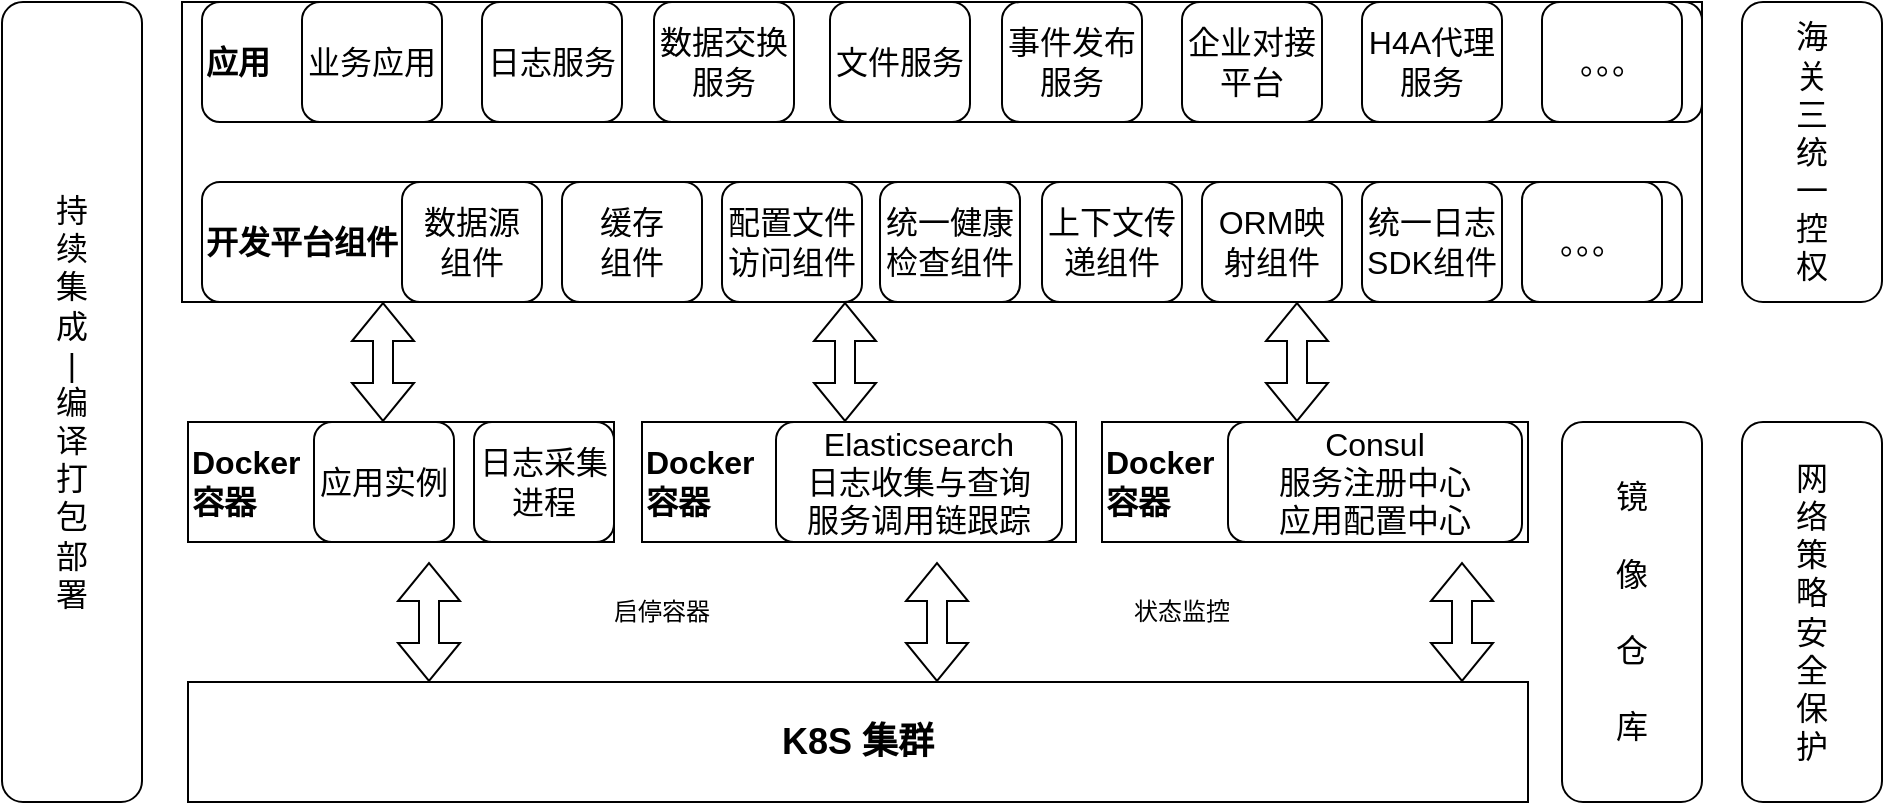 <mxfile version="26.0.2">
  <diagram name="第 1 页" id="ejmgJxEMXU4kOlRH_wkN">
    <mxGraphModel dx="2261" dy="707" grid="1" gridSize="10" guides="1" tooltips="1" connect="1" arrows="1" fold="1" page="1" pageScale="1" pageWidth="827" pageHeight="1169" math="0" shadow="0">
      <root>
        <mxCell id="0" />
        <mxCell id="1" parent="0" />
        <mxCell id="yd2SGkA0InAKMeZgdyea-33" value="" style="rounded=0;whiteSpace=wrap;html=1;verticalAlign=top;fontSize=16;fontStyle=1" vertex="1" parent="1">
          <mxGeometry x="40" y="210" width="760" height="150" as="geometry" />
        </mxCell>
        <mxCell id="yd2SGkA0InAKMeZgdyea-1" value="开发平台组件" style="rounded=1;whiteSpace=wrap;html=1;align=left;fontSize=16;fontStyle=1" vertex="1" parent="1">
          <mxGeometry x="50" y="300" width="740" height="60" as="geometry" />
        </mxCell>
        <mxCell id="yd2SGkA0InAKMeZgdyea-2" value="&lt;font style=&quot;font-size: 18px;&quot;&gt;K8S 集群&lt;/font&gt;" style="rounded=0;whiteSpace=wrap;html=1;fontStyle=1" vertex="1" parent="1">
          <mxGeometry x="43" y="550" width="670" height="60" as="geometry" />
        </mxCell>
        <mxCell id="yd2SGkA0InAKMeZgdyea-3" value="&lt;span&gt;Docker&lt;/span&gt;&lt;div&gt;&lt;span&gt;容器&lt;/span&gt;&lt;/div&gt;" style="rounded=0;whiteSpace=wrap;html=1;align=left;fontSize=16;fontStyle=1" vertex="1" parent="1">
          <mxGeometry x="43" y="420" width="213" height="60" as="geometry" />
        </mxCell>
        <mxCell id="yd2SGkA0InAKMeZgdyea-4" value="&lt;font&gt;应用实例&lt;/font&gt;" style="rounded=1;whiteSpace=wrap;html=1;fontSize=16;" vertex="1" parent="1">
          <mxGeometry x="106" y="420" width="70" height="60" as="geometry" />
        </mxCell>
        <mxCell id="yd2SGkA0InAKMeZgdyea-5" value="&lt;font&gt;日志采集进程&lt;/font&gt;" style="rounded=1;whiteSpace=wrap;html=1;fontSize=16;" vertex="1" parent="1">
          <mxGeometry x="186" y="420" width="70" height="60" as="geometry" />
        </mxCell>
        <mxCell id="yd2SGkA0InAKMeZgdyea-6" value="&lt;span&gt;Docker&lt;/span&gt;&lt;div&gt;&lt;span&gt;容器&lt;/span&gt;&lt;/div&gt;" style="rounded=0;whiteSpace=wrap;html=1;align=left;fontSize=16;fontStyle=1" vertex="1" parent="1">
          <mxGeometry x="270" y="420" width="217" height="60" as="geometry" />
        </mxCell>
        <mxCell id="yd2SGkA0InAKMeZgdyea-7" value="&lt;font&gt;Elasticsearch&lt;/font&gt;&lt;div&gt;&lt;font&gt;日志收集与查询&lt;/font&gt;&lt;div&gt;服务调用链跟踪&lt;/div&gt;&lt;/div&gt;" style="rounded=1;whiteSpace=wrap;html=1;fontSize=16;" vertex="1" parent="1">
          <mxGeometry x="337" y="420" width="143" height="60" as="geometry" />
        </mxCell>
        <mxCell id="yd2SGkA0InAKMeZgdyea-16" value="&lt;span&gt;Docker&lt;/span&gt;&lt;div&gt;&lt;span&gt;容器&lt;/span&gt;&lt;/div&gt;" style="rounded=0;whiteSpace=wrap;html=1;align=left;fontSize=16;fontStyle=1" vertex="1" parent="1">
          <mxGeometry x="500" y="420" width="213" height="60" as="geometry" />
        </mxCell>
        <mxCell id="yd2SGkA0InAKMeZgdyea-17" value="&lt;font&gt;Consul&lt;/font&gt;&lt;div&gt;服务注册中心&lt;/div&gt;&lt;div&gt;应用配置中心&lt;/div&gt;" style="rounded=1;whiteSpace=wrap;html=1;fontSize=16;" vertex="1" parent="1">
          <mxGeometry x="563" y="420" width="147" height="60" as="geometry" />
        </mxCell>
        <mxCell id="yd2SGkA0InAKMeZgdyea-20" value="" style="shape=flexArrow;endArrow=classic;startArrow=classic;html=1;rounded=0;" edge="1" parent="1">
          <mxGeometry width="100" height="100" relative="1" as="geometry">
            <mxPoint x="163.5" y="550" as="sourcePoint" />
            <mxPoint x="163.5" y="490" as="targetPoint" />
          </mxGeometry>
        </mxCell>
        <mxCell id="yd2SGkA0InAKMeZgdyea-21" value="" style="shape=flexArrow;endArrow=classic;startArrow=classic;html=1;rounded=0;" edge="1" parent="1">
          <mxGeometry width="100" height="100" relative="1" as="geometry">
            <mxPoint x="417.5" y="550" as="sourcePoint" />
            <mxPoint x="417.5" y="490" as="targetPoint" />
          </mxGeometry>
        </mxCell>
        <mxCell id="yd2SGkA0InAKMeZgdyea-22" value="" style="shape=flexArrow;endArrow=classic;startArrow=classic;html=1;rounded=0;" edge="1" parent="1">
          <mxGeometry width="100" height="100" relative="1" as="geometry">
            <mxPoint x="680" y="550" as="sourcePoint" />
            <mxPoint x="680" y="490" as="targetPoint" />
          </mxGeometry>
        </mxCell>
        <mxCell id="yd2SGkA0InAKMeZgdyea-23" value="镜&lt;div&gt;&lt;br&gt;&lt;div&gt;像&lt;/div&gt;&lt;div&gt;&lt;br&gt;&lt;/div&gt;&lt;div&gt;仓&lt;/div&gt;&lt;div&gt;&lt;br&gt;&lt;/div&gt;&lt;div&gt;库&lt;/div&gt;&lt;/div&gt;" style="rounded=1;whiteSpace=wrap;html=1;fontSize=16;" vertex="1" parent="1">
          <mxGeometry x="730" y="420" width="70" height="190" as="geometry" />
        </mxCell>
        <mxCell id="yd2SGkA0InAKMeZgdyea-25" value="" style="shape=flexArrow;endArrow=classic;startArrow=classic;html=1;rounded=0;" edge="1" parent="1">
          <mxGeometry width="100" height="100" relative="1" as="geometry">
            <mxPoint x="140.5" y="420" as="sourcePoint" />
            <mxPoint x="140.5" y="360" as="targetPoint" />
          </mxGeometry>
        </mxCell>
        <mxCell id="yd2SGkA0InAKMeZgdyea-26" value="" style="shape=flexArrow;endArrow=classic;startArrow=classic;html=1;rounded=0;" edge="1" parent="1">
          <mxGeometry width="100" height="100" relative="1" as="geometry">
            <mxPoint x="371.5" y="420" as="sourcePoint" />
            <mxPoint x="371.5" y="360" as="targetPoint" />
          </mxGeometry>
        </mxCell>
        <mxCell id="yd2SGkA0InAKMeZgdyea-27" value="" style="shape=flexArrow;endArrow=classic;startArrow=classic;html=1;rounded=0;" edge="1" parent="1">
          <mxGeometry width="100" height="100" relative="1" as="geometry">
            <mxPoint x="597.5" y="420" as="sourcePoint" />
            <mxPoint x="597.5" y="360" as="targetPoint" />
          </mxGeometry>
        </mxCell>
        <mxCell id="yd2SGkA0InAKMeZgdyea-30" value="启停容器" style="text;strokeColor=none;align=center;fillColor=none;html=1;verticalAlign=middle;whiteSpace=wrap;rounded=0;" vertex="1" parent="1">
          <mxGeometry x="250" y="500" width="60" height="30" as="geometry" />
        </mxCell>
        <mxCell id="yd2SGkA0InAKMeZgdyea-31" value="状态监控" style="text;strokeColor=none;align=center;fillColor=none;html=1;verticalAlign=middle;whiteSpace=wrap;rounded=0;" vertex="1" parent="1">
          <mxGeometry x="510" y="500" width="60" height="30" as="geometry" />
        </mxCell>
        <mxCell id="yd2SGkA0InAKMeZgdyea-34" value="&lt;font&gt;数据源&lt;/font&gt;&lt;div&gt;&lt;font&gt;组件&lt;/font&gt;&lt;/div&gt;" style="rounded=1;whiteSpace=wrap;html=1;fontSize=16;" vertex="1" parent="1">
          <mxGeometry x="150" y="300" width="70" height="60" as="geometry" />
        </mxCell>
        <mxCell id="yd2SGkA0InAKMeZgdyea-35" value="缓存&lt;br&gt;&lt;div&gt;&lt;font&gt;组件&lt;/font&gt;&lt;/div&gt;" style="rounded=1;whiteSpace=wrap;html=1;fontSize=16;" vertex="1" parent="1">
          <mxGeometry x="230" y="300" width="70" height="60" as="geometry" />
        </mxCell>
        <mxCell id="yd2SGkA0InAKMeZgdyea-36" value="配置文件&lt;br&gt;&lt;div&gt;&lt;font&gt;访问组件&lt;/font&gt;&lt;/div&gt;" style="rounded=1;whiteSpace=wrap;html=1;fontSize=16;" vertex="1" parent="1">
          <mxGeometry x="310" y="300" width="70" height="60" as="geometry" />
        </mxCell>
        <mxCell id="yd2SGkA0InAKMeZgdyea-37" value="&lt;div&gt;&lt;font&gt;统一健康&lt;/font&gt;&lt;/div&gt;&lt;div&gt;&lt;font&gt;检查&lt;/font&gt;&lt;span style=&quot;color: rgba(0, 0, 0, 0); font-family: monospace; font-size: 0px; text-align: start; white-space: nowrap; background-color: transparent;&quot;&gt;%3CmxGraphModel%3E%3Croot%3E%3CmxCell%20id%3D%220%22%2F%3E%3CmxCell%20id%3D%221%22%20parent%3D%220%22%2F%3E%3CmxCell%20id%3D%222%22%20value%3D%22%E9%85%8D%E7%BD%AE%E6%96%87%E4%BB%B6%26lt%3Bbr%26gt%3B%26lt%3Bdiv%26gt%3B%26lt%3Bfont%26gt%3B%E8%AE%BF%E9%97%AE%E7%BB%84%E4%BB%B6%26lt%3B%2Ffont%26gt%3B%26lt%3B%2Fdiv%26gt%3B%22%20style%3D%22rounded%3D1%3BwhiteSpace%3Dwrap%3Bhtml%3D1%3BfontSize%3D16%3B%22%20vertex%3D%221%22%20parent%3D%221%22%3E%3CmxGeometry%20x%3D%22300%22%20y%3D%22300%22%20width%3D%2270%22%20height%3D%2260%22%20as%3D%22geometry%22%2F%3E%3C%2FmxCell%3E%3C%2Froot%3E%3C%2FmxGraphModel%3E&lt;/span&gt;&lt;span style=&quot;color: rgba(0, 0, 0, 0); font-family: monospace; font-size: 0px; text-align: start; white-space: nowrap; background-color: transparent;&quot;&gt;%3CmxGraphModel%3E%3Croot%3E%3CmxCell%20id%3D%220%22%2F%3E%3CmxCell%20id%3D%221%22%20parent%3D%220%22%2F%3E%3CmxCell%20id%3D%222%22%20value%3D%22%E9%85%8D%E7%BD%AE%E6%96%87%E4%BB%B6%26lt%3Bbr%26gt%3B%26lt%3Bdiv%26gt%3B%26lt%3Bfont%26gt%3B%E8%AE%BF%E9%97%AE%E7%BB%84%E4%BB%B6%26lt%3B%2Ffont%26gt%3B%26lt%3B%2Fdiv%26gt%3B%22%20style%3D%22rounded%3D1%3BwhiteSpace%3Dwrap%3Bhtml%3D1%3BfontSize%3D16%3B%22%20vertex%3D%221%22%20parent%3D%221%22%3E%3CmxGeometry%20x%3D%22300%22%20y%3D%22300%22%20width%3D%2270%22%20height%3D%2260%22%20as%3D%22geometry%22%2F%3E%3C%2FmxCell%3E%3C%2Froot%3E%3C%2FmxGraphModel%3E&lt;/span&gt;&lt;span style=&quot;background-color: transparent;&quot;&gt;组件&lt;/span&gt;&lt;/div&gt;" style="rounded=1;whiteSpace=wrap;html=1;fontSize=16;" vertex="1" parent="1">
          <mxGeometry x="389" y="300" width="70" height="60" as="geometry" />
        </mxCell>
        <mxCell id="yd2SGkA0InAKMeZgdyea-38" value="&lt;div&gt;&lt;font&gt;上下文传递组件&lt;/font&gt;&lt;/div&gt;" style="rounded=1;whiteSpace=wrap;html=1;fontSize=16;" vertex="1" parent="1">
          <mxGeometry x="470" y="300" width="70" height="60" as="geometry" />
        </mxCell>
        <mxCell id="yd2SGkA0InAKMeZgdyea-39" value="&lt;div&gt;&lt;font&gt;ORM映射组件&lt;/font&gt;&lt;/div&gt;" style="rounded=1;whiteSpace=wrap;html=1;fontSize=16;" vertex="1" parent="1">
          <mxGeometry x="550" y="300" width="70" height="60" as="geometry" />
        </mxCell>
        <mxCell id="yd2SGkA0InAKMeZgdyea-40" value="&lt;div&gt;&lt;font&gt;统一日志&lt;/font&gt;&lt;/div&gt;&lt;div&gt;&lt;font&gt;SDK组件&lt;/font&gt;&lt;/div&gt;" style="rounded=1;whiteSpace=wrap;html=1;fontSize=16;" vertex="1" parent="1">
          <mxGeometry x="630" y="300" width="70" height="60" as="geometry" />
        </mxCell>
        <mxCell id="yd2SGkA0InAKMeZgdyea-41" value="&lt;div&gt;。。。&lt;/div&gt;" style="rounded=1;whiteSpace=wrap;html=1;fontSize=16;" vertex="1" parent="1">
          <mxGeometry x="710" y="300" width="70" height="60" as="geometry" />
        </mxCell>
        <mxCell id="yd2SGkA0InAKMeZgdyea-50" value="应用" style="rounded=1;whiteSpace=wrap;html=1;align=left;fontSize=16;fontStyle=1" vertex="1" parent="1">
          <mxGeometry x="50" y="210" width="750" height="60" as="geometry" />
        </mxCell>
        <mxCell id="yd2SGkA0InAKMeZgdyea-42" value="业务应用" style="rounded=1;whiteSpace=wrap;html=1;fontSize=16;" vertex="1" parent="1">
          <mxGeometry x="100" y="210" width="70" height="60" as="geometry" />
        </mxCell>
        <mxCell id="yd2SGkA0InAKMeZgdyea-43" value="日志服务" style="rounded=1;whiteSpace=wrap;html=1;fontSize=16;" vertex="1" parent="1">
          <mxGeometry x="190" y="210" width="70" height="60" as="geometry" />
        </mxCell>
        <mxCell id="yd2SGkA0InAKMeZgdyea-44" value="数据交换服务" style="rounded=1;whiteSpace=wrap;html=1;fontSize=16;" vertex="1" parent="1">
          <mxGeometry x="276" y="210" width="70" height="60" as="geometry" />
        </mxCell>
        <mxCell id="yd2SGkA0InAKMeZgdyea-45" value="文件服务" style="rounded=1;whiteSpace=wrap;html=1;fontSize=16;" vertex="1" parent="1">
          <mxGeometry x="364" y="210" width="70" height="60" as="geometry" />
        </mxCell>
        <mxCell id="yd2SGkA0InAKMeZgdyea-46" value="事件发布服务" style="rounded=1;whiteSpace=wrap;html=1;fontSize=16;" vertex="1" parent="1">
          <mxGeometry x="450" y="210" width="70" height="60" as="geometry" />
        </mxCell>
        <mxCell id="yd2SGkA0InAKMeZgdyea-47" value="企业对接平台" style="rounded=1;whiteSpace=wrap;html=1;fontSize=16;" vertex="1" parent="1">
          <mxGeometry x="540" y="210" width="70" height="60" as="geometry" />
        </mxCell>
        <mxCell id="yd2SGkA0InAKMeZgdyea-48" value="H4A代理服务" style="rounded=1;whiteSpace=wrap;html=1;fontSize=16;" vertex="1" parent="1">
          <mxGeometry x="630" y="210" width="70" height="60" as="geometry" />
        </mxCell>
        <mxCell id="yd2SGkA0InAKMeZgdyea-49" value="。。。" style="rounded=1;whiteSpace=wrap;html=1;fontSize=16;" vertex="1" parent="1">
          <mxGeometry x="720" y="210" width="70" height="60" as="geometry" />
        </mxCell>
        <mxCell id="yd2SGkA0InAKMeZgdyea-52" value="持&lt;div&gt;续&lt;/div&gt;&lt;div&gt;集&lt;/div&gt;&lt;div&gt;成&lt;/div&gt;&lt;div&gt;|&lt;/div&gt;&lt;div&gt;编&lt;/div&gt;&lt;div&gt;译&lt;/div&gt;&lt;div&gt;打&lt;/div&gt;&lt;div&gt;包&lt;/div&gt;&lt;div&gt;部&lt;/div&gt;&lt;div&gt;署&lt;/div&gt;" style="rounded=1;whiteSpace=wrap;html=1;fontSize=16;" vertex="1" parent="1">
          <mxGeometry x="-50" y="210" width="70" height="400" as="geometry" />
        </mxCell>
        <mxCell id="yd2SGkA0InAKMeZgdyea-53" value="海&lt;div&gt;关&lt;/div&gt;&lt;div&gt;三&lt;/div&gt;&lt;div&gt;统&lt;/div&gt;&lt;div&gt;一&lt;/div&gt;&lt;div&gt;控&lt;/div&gt;&lt;div&gt;权&lt;/div&gt;" style="rounded=1;whiteSpace=wrap;html=1;fontSize=16;" vertex="1" parent="1">
          <mxGeometry x="820" y="210" width="70" height="150" as="geometry" />
        </mxCell>
        <mxCell id="yd2SGkA0InAKMeZgdyea-54" value="网&lt;div&gt;络&lt;/div&gt;&lt;div&gt;策&lt;/div&gt;&lt;div&gt;略&lt;/div&gt;&lt;div&gt;安&lt;/div&gt;&lt;div&gt;全&lt;/div&gt;&lt;div&gt;保&lt;/div&gt;&lt;div&gt;护&lt;/div&gt;" style="rounded=1;whiteSpace=wrap;html=1;fontSize=16;" vertex="1" parent="1">
          <mxGeometry x="820" y="420" width="70" height="190" as="geometry" />
        </mxCell>
      </root>
    </mxGraphModel>
  </diagram>
</mxfile>

